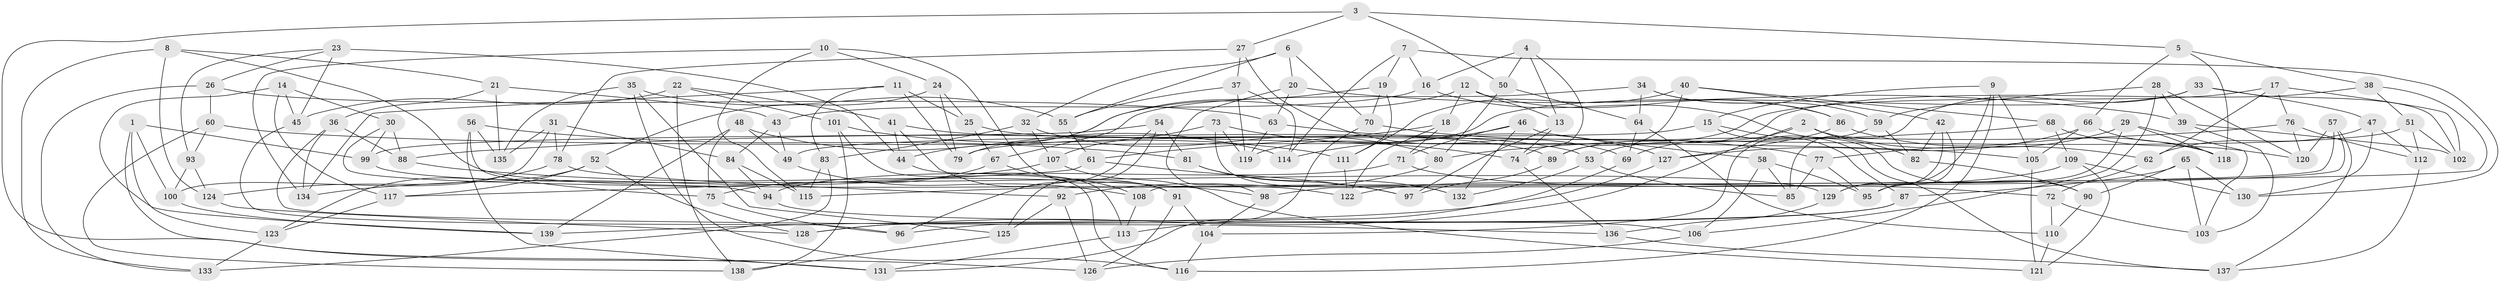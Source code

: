 // coarse degree distribution, {3: 0.05714285714285714, 6: 0.5285714285714286, 4: 0.18571428571428572, 8: 0.05714285714285714, 5: 0.11428571428571428, 7: 0.04285714285714286, 9: 0.014285714285714285}
// Generated by graph-tools (version 1.1) at 2025/38/03/04/25 23:38:19]
// undirected, 139 vertices, 278 edges
graph export_dot {
  node [color=gray90,style=filled];
  1;
  2;
  3;
  4;
  5;
  6;
  7;
  8;
  9;
  10;
  11;
  12;
  13;
  14;
  15;
  16;
  17;
  18;
  19;
  20;
  21;
  22;
  23;
  24;
  25;
  26;
  27;
  28;
  29;
  30;
  31;
  32;
  33;
  34;
  35;
  36;
  37;
  38;
  39;
  40;
  41;
  42;
  43;
  44;
  45;
  46;
  47;
  48;
  49;
  50;
  51;
  52;
  53;
  54;
  55;
  56;
  57;
  58;
  59;
  60;
  61;
  62;
  63;
  64;
  65;
  66;
  67;
  68;
  69;
  70;
  71;
  72;
  73;
  74;
  75;
  76;
  77;
  78;
  79;
  80;
  81;
  82;
  83;
  84;
  85;
  86;
  87;
  88;
  89;
  90;
  91;
  92;
  93;
  94;
  95;
  96;
  97;
  98;
  99;
  100;
  101;
  102;
  103;
  104;
  105;
  106;
  107;
  108;
  109;
  110;
  111;
  112;
  113;
  114;
  115;
  116;
  117;
  118;
  119;
  120;
  121;
  122;
  123;
  124;
  125;
  126;
  127;
  128;
  129;
  130;
  131;
  132;
  133;
  134;
  135;
  136;
  137;
  138;
  139;
  1 -- 131;
  1 -- 100;
  1 -- 123;
  1 -- 99;
  2 -- 69;
  2 -- 128;
  2 -- 82;
  2 -- 62;
  3 -- 5;
  3 -- 126;
  3 -- 27;
  3 -- 50;
  4 -- 16;
  4 -- 13;
  4 -- 50;
  4 -- 74;
  5 -- 66;
  5 -- 38;
  5 -- 118;
  6 -- 55;
  6 -- 70;
  6 -- 32;
  6 -- 20;
  7 -- 19;
  7 -- 16;
  7 -- 130;
  7 -- 114;
  8 -- 124;
  8 -- 122;
  8 -- 21;
  8 -- 133;
  9 -- 129;
  9 -- 15;
  9 -- 116;
  9 -- 105;
  10 -- 115;
  10 -- 91;
  10 -- 24;
  10 -- 134;
  11 -- 134;
  11 -- 83;
  11 -- 25;
  11 -- 79;
  12 -- 13;
  12 -- 44;
  12 -- 86;
  12 -- 18;
  13 -- 74;
  13 -- 97;
  14 -- 139;
  14 -- 45;
  14 -- 30;
  14 -- 117;
  15 -- 87;
  15 -- 49;
  15 -- 137;
  16 -- 43;
  16 -- 90;
  17 -- 102;
  17 -- 76;
  17 -- 89;
  17 -- 62;
  18 -- 61;
  18 -- 71;
  18 -- 122;
  19 -- 70;
  19 -- 79;
  19 -- 111;
  20 -- 98;
  20 -- 63;
  20 -- 39;
  21 -- 43;
  21 -- 36;
  21 -- 135;
  22 -- 138;
  22 -- 41;
  22 -- 45;
  22 -- 101;
  23 -- 26;
  23 -- 93;
  23 -- 44;
  23 -- 45;
  24 -- 79;
  24 -- 52;
  24 -- 25;
  25 -- 67;
  25 -- 53;
  26 -- 133;
  26 -- 63;
  26 -- 60;
  27 -- 78;
  27 -- 37;
  27 -- 69;
  28 -- 120;
  28 -- 39;
  28 -- 106;
  28 -- 59;
  29 -- 118;
  29 -- 77;
  29 -- 95;
  29 -- 103;
  30 -- 99;
  30 -- 94;
  30 -- 88;
  31 -- 84;
  31 -- 100;
  31 -- 135;
  31 -- 78;
  32 -- 107;
  32 -- 80;
  32 -- 83;
  33 -- 119;
  33 -- 47;
  33 -- 85;
  33 -- 102;
  34 -- 86;
  34 -- 67;
  34 -- 64;
  34 -- 59;
  35 -- 125;
  35 -- 116;
  35 -- 55;
  35 -- 135;
  36 -- 136;
  36 -- 134;
  36 -- 88;
  37 -- 55;
  37 -- 119;
  37 -- 114;
  38 -- 51;
  38 -- 115;
  38 -- 53;
  39 -- 103;
  39 -- 102;
  40 -- 68;
  40 -- 89;
  40 -- 111;
  40 -- 42;
  41 -- 91;
  41 -- 44;
  41 -- 89;
  42 -- 129;
  42 -- 95;
  42 -- 82;
  43 -- 84;
  43 -- 49;
  44 -- 113;
  45 -- 96;
  46 -- 114;
  46 -- 71;
  46 -- 58;
  46 -- 132;
  47 -- 130;
  47 -- 62;
  47 -- 112;
  48 -- 49;
  48 -- 114;
  48 -- 139;
  48 -- 75;
  49 -- 108;
  50 -- 80;
  50 -- 64;
  51 -- 79;
  51 -- 102;
  51 -- 112;
  52 -- 123;
  52 -- 128;
  52 -- 117;
  53 -- 85;
  53 -- 132;
  54 -- 125;
  54 -- 81;
  54 -- 96;
  54 -- 99;
  55 -- 61;
  56 -- 75;
  56 -- 131;
  56 -- 135;
  56 -- 81;
  57 -- 108;
  57 -- 120;
  57 -- 137;
  57 -- 98;
  58 -- 95;
  58 -- 106;
  58 -- 85;
  59 -- 82;
  59 -- 104;
  60 -- 93;
  60 -- 105;
  60 -- 138;
  61 -- 117;
  61 -- 97;
  62 -- 72;
  63 -- 127;
  63 -- 119;
  64 -- 110;
  64 -- 69;
  65 -- 103;
  65 -- 90;
  65 -- 87;
  65 -- 130;
  66 -- 105;
  66 -- 118;
  66 -- 127;
  67 -- 75;
  67 -- 108;
  68 -- 88;
  68 -- 109;
  68 -- 120;
  69 -- 113;
  70 -- 77;
  70 -- 131;
  71 -- 72;
  71 -- 94;
  72 -- 103;
  72 -- 110;
  73 -- 119;
  73 -- 107;
  73 -- 132;
  73 -- 74;
  74 -- 136;
  75 -- 96;
  76 -- 80;
  76 -- 120;
  76 -- 112;
  77 -- 85;
  77 -- 95;
  78 -- 124;
  78 -- 92;
  80 -- 92;
  81 -- 132;
  81 -- 97;
  82 -- 90;
  83 -- 133;
  83 -- 115;
  84 -- 94;
  84 -- 115;
  86 -- 118;
  86 -- 127;
  87 -- 128;
  87 -- 96;
  88 -- 98;
  89 -- 97;
  90 -- 110;
  91 -- 126;
  91 -- 104;
  92 -- 126;
  92 -- 125;
  93 -- 124;
  93 -- 100;
  94 -- 106;
  98 -- 104;
  99 -- 129;
  100 -- 139;
  101 -- 116;
  101 -- 111;
  101 -- 138;
  104 -- 116;
  105 -- 121;
  106 -- 126;
  107 -- 121;
  107 -- 134;
  108 -- 113;
  109 -- 130;
  109 -- 121;
  109 -- 122;
  110 -- 121;
  111 -- 122;
  112 -- 137;
  113 -- 131;
  117 -- 123;
  123 -- 133;
  124 -- 128;
  125 -- 138;
  127 -- 139;
  129 -- 136;
  136 -- 137;
}
